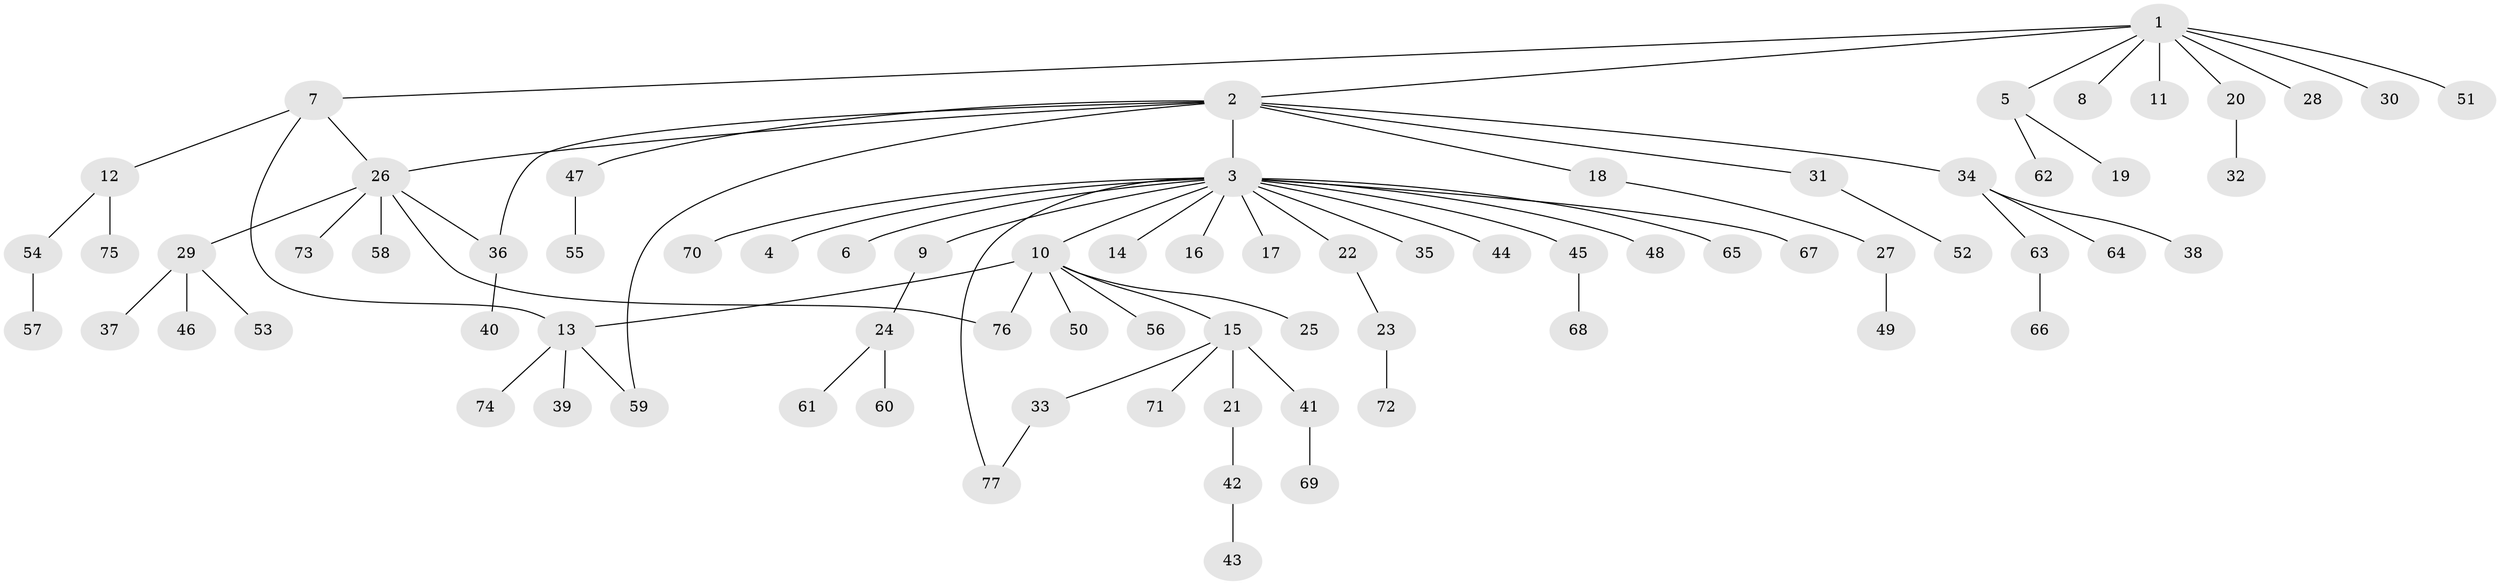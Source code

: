 // Generated by graph-tools (version 1.1) at 2025/01/03/09/25 03:01:54]
// undirected, 77 vertices, 82 edges
graph export_dot {
graph [start="1"]
  node [color=gray90,style=filled];
  1;
  2;
  3;
  4;
  5;
  6;
  7;
  8;
  9;
  10;
  11;
  12;
  13;
  14;
  15;
  16;
  17;
  18;
  19;
  20;
  21;
  22;
  23;
  24;
  25;
  26;
  27;
  28;
  29;
  30;
  31;
  32;
  33;
  34;
  35;
  36;
  37;
  38;
  39;
  40;
  41;
  42;
  43;
  44;
  45;
  46;
  47;
  48;
  49;
  50;
  51;
  52;
  53;
  54;
  55;
  56;
  57;
  58;
  59;
  60;
  61;
  62;
  63;
  64;
  65;
  66;
  67;
  68;
  69;
  70;
  71;
  72;
  73;
  74;
  75;
  76;
  77;
  1 -- 2;
  1 -- 5;
  1 -- 7;
  1 -- 8;
  1 -- 11;
  1 -- 20;
  1 -- 28;
  1 -- 30;
  1 -- 51;
  2 -- 3;
  2 -- 18;
  2 -- 26;
  2 -- 31;
  2 -- 34;
  2 -- 36;
  2 -- 47;
  2 -- 59;
  3 -- 4;
  3 -- 6;
  3 -- 9;
  3 -- 10;
  3 -- 14;
  3 -- 16;
  3 -- 17;
  3 -- 22;
  3 -- 35;
  3 -- 44;
  3 -- 45;
  3 -- 48;
  3 -- 65;
  3 -- 67;
  3 -- 70;
  3 -- 77;
  5 -- 19;
  5 -- 62;
  7 -- 12;
  7 -- 13;
  7 -- 26;
  9 -- 24;
  10 -- 13;
  10 -- 15;
  10 -- 25;
  10 -- 50;
  10 -- 56;
  10 -- 76;
  12 -- 54;
  12 -- 75;
  13 -- 39;
  13 -- 59;
  13 -- 74;
  15 -- 21;
  15 -- 33;
  15 -- 41;
  15 -- 71;
  18 -- 27;
  20 -- 32;
  21 -- 42;
  22 -- 23;
  23 -- 72;
  24 -- 60;
  24 -- 61;
  26 -- 29;
  26 -- 36;
  26 -- 58;
  26 -- 73;
  26 -- 76;
  27 -- 49;
  29 -- 37;
  29 -- 46;
  29 -- 53;
  31 -- 52;
  33 -- 77;
  34 -- 38;
  34 -- 63;
  34 -- 64;
  36 -- 40;
  41 -- 69;
  42 -- 43;
  45 -- 68;
  47 -- 55;
  54 -- 57;
  63 -- 66;
}
